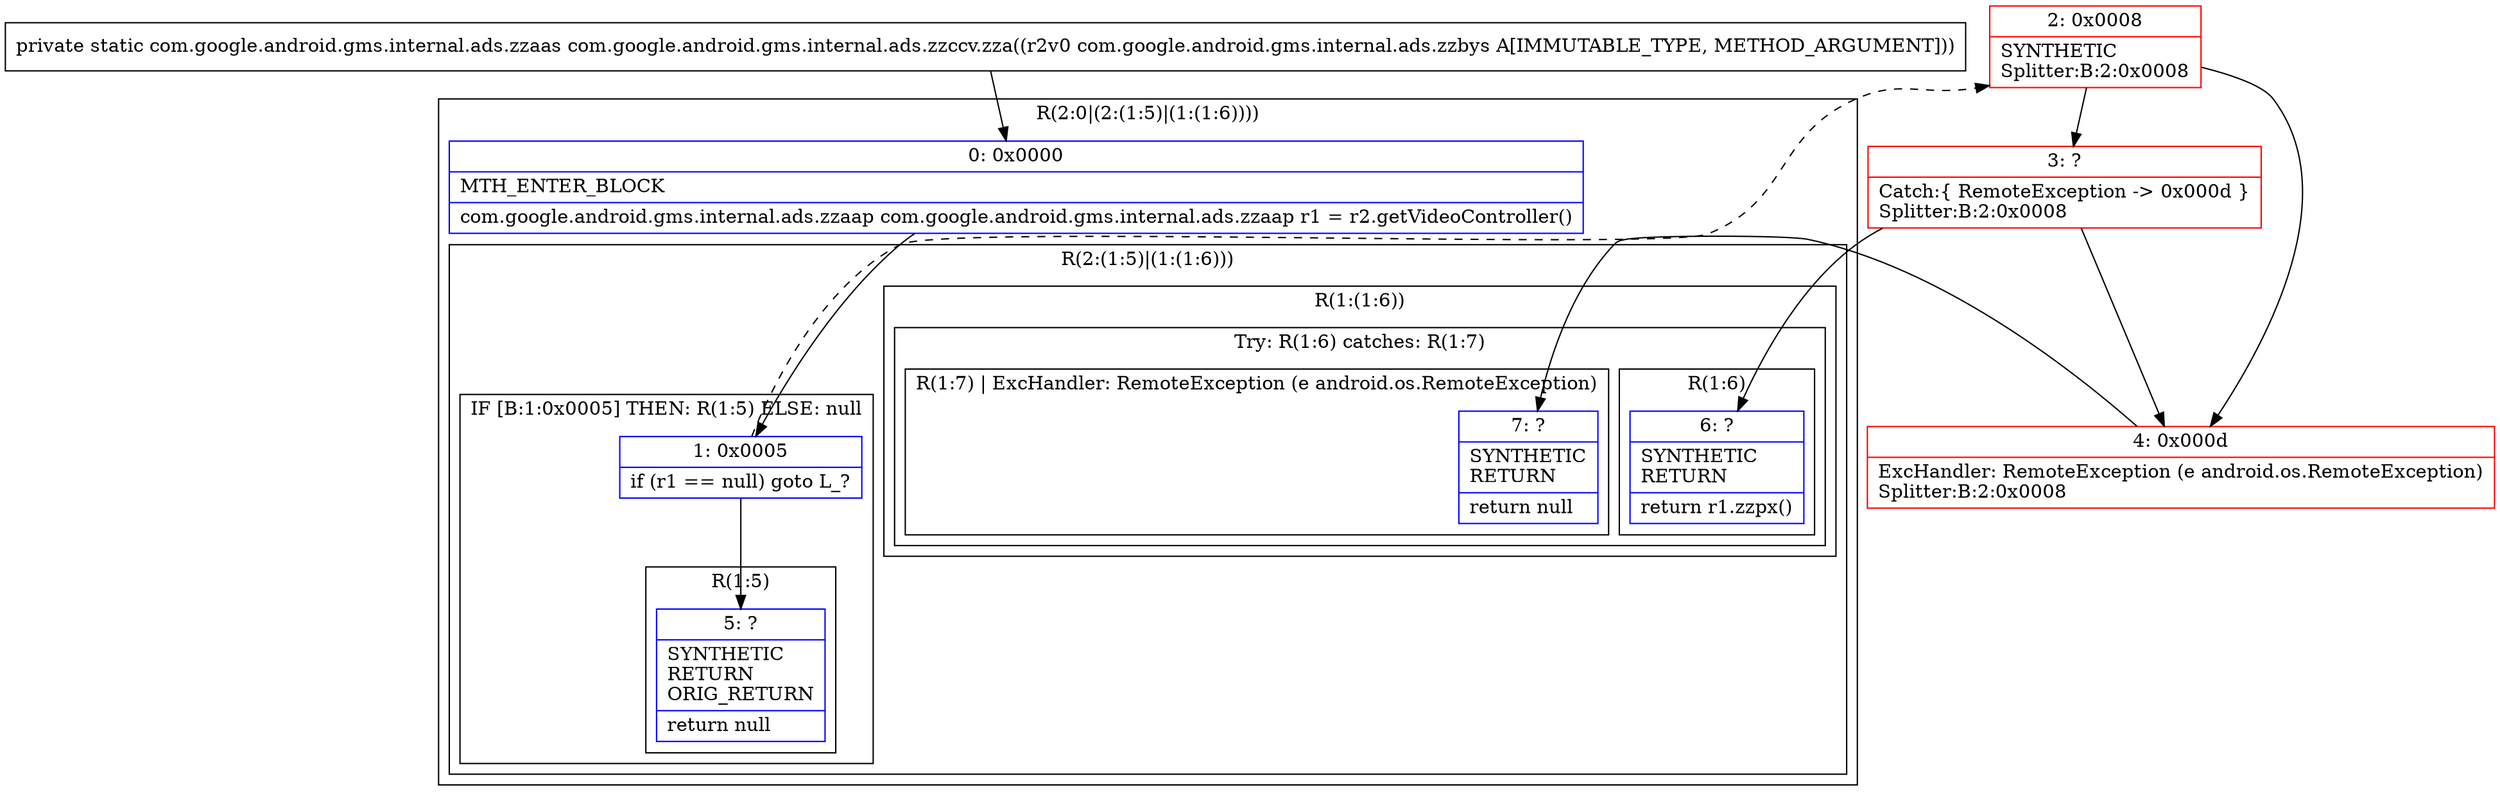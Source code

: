 digraph "CFG forcom.google.android.gms.internal.ads.zzccv.zza(Lcom\/google\/android\/gms\/internal\/ads\/zzbys;)Lcom\/google\/android\/gms\/internal\/ads\/zzaas;" {
subgraph cluster_Region_1400472655 {
label = "R(2:0|(2:(1:5)|(1:(1:6))))";
node [shape=record,color=blue];
Node_0 [shape=record,label="{0\:\ 0x0000|MTH_ENTER_BLOCK\l|com.google.android.gms.internal.ads.zzaap com.google.android.gms.internal.ads.zzaap r1 = r2.getVideoController()\l}"];
subgraph cluster_Region_1291300527 {
label = "R(2:(1:5)|(1:(1:6)))";
node [shape=record,color=blue];
subgraph cluster_IfRegion_2026471809 {
label = "IF [B:1:0x0005] THEN: R(1:5) ELSE: null";
node [shape=record,color=blue];
Node_1 [shape=record,label="{1\:\ 0x0005|if (r1 == null) goto L_?\l}"];
subgraph cluster_Region_1586027921 {
label = "R(1:5)";
node [shape=record,color=blue];
Node_5 [shape=record,label="{5\:\ ?|SYNTHETIC\lRETURN\lORIG_RETURN\l|return null\l}"];
}
}
subgraph cluster_Region_1374246650 {
label = "R(1:(1:6))";
node [shape=record,color=blue];
subgraph cluster_TryCatchRegion_1685158842 {
label = "Try: R(1:6) catches: R(1:7)";
node [shape=record,color=blue];
subgraph cluster_Region_1011369672 {
label = "R(1:6)";
node [shape=record,color=blue];
Node_6 [shape=record,label="{6\:\ ?|SYNTHETIC\lRETURN\l|return r1.zzpx()\l}"];
}
subgraph cluster_Region_352465741 {
label = "R(1:7) | ExcHandler: RemoteException (e android.os.RemoteException)\l";
node [shape=record,color=blue];
Node_7 [shape=record,label="{7\:\ ?|SYNTHETIC\lRETURN\l|return null\l}"];
}
}
}
}
}
subgraph cluster_Region_352465741 {
label = "R(1:7) | ExcHandler: RemoteException (e android.os.RemoteException)\l";
node [shape=record,color=blue];
Node_7 [shape=record,label="{7\:\ ?|SYNTHETIC\lRETURN\l|return null\l}"];
}
Node_2 [shape=record,color=red,label="{2\:\ 0x0008|SYNTHETIC\lSplitter:B:2:0x0008\l}"];
Node_3 [shape=record,color=red,label="{3\:\ ?|Catch:\{ RemoteException \-\> 0x000d \}\lSplitter:B:2:0x0008\l}"];
Node_4 [shape=record,color=red,label="{4\:\ 0x000d|ExcHandler: RemoteException (e android.os.RemoteException)\lSplitter:B:2:0x0008\l}"];
MethodNode[shape=record,label="{private static com.google.android.gms.internal.ads.zzaas com.google.android.gms.internal.ads.zzccv.zza((r2v0 com.google.android.gms.internal.ads.zzbys A[IMMUTABLE_TYPE, METHOD_ARGUMENT])) }"];
MethodNode -> Node_0;
Node_0 -> Node_1;
Node_1 -> Node_2[style=dashed];
Node_1 -> Node_5;
Node_2 -> Node_3;
Node_2 -> Node_4;
Node_3 -> Node_4;
Node_3 -> Node_6;
Node_4 -> Node_7;
}

